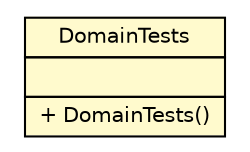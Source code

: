 #!/usr/local/bin/dot
#
# Class diagram 
# Generated by UMLGraph version 5.1 (http://www.umlgraph.org/)
#

digraph G {
	edge [fontname="Helvetica",fontsize=10,labelfontname="Helvetica",labelfontsize=10];
	node [fontname="Helvetica",fontsize=10,shape=plaintext];
	nodesep=0.25;
	ranksep=0.5;
	// net.sereneproject.collector.domain.DomainTests
	c79 [label=<<table title="net.sereneproject.collector.domain.DomainTests" border="0" cellborder="1" cellspacing="0" cellpadding="2" port="p" bgcolor="lemonChiffon" href="./DomainTests.html">
		<tr><td><table border="0" cellspacing="0" cellpadding="1">
<tr><td align="center" balign="center"> DomainTests </td></tr>
		</table></td></tr>
		<tr><td><table border="0" cellspacing="0" cellpadding="1">
<tr><td align="left" balign="left">  </td></tr>
		</table></td></tr>
		<tr><td><table border="0" cellspacing="0" cellpadding="1">
<tr><td align="left" balign="left"> + DomainTests() </td></tr>
		</table></td></tr>
		</table>>, fontname="Helvetica", fontcolor="black", fontsize=10.0];
}

